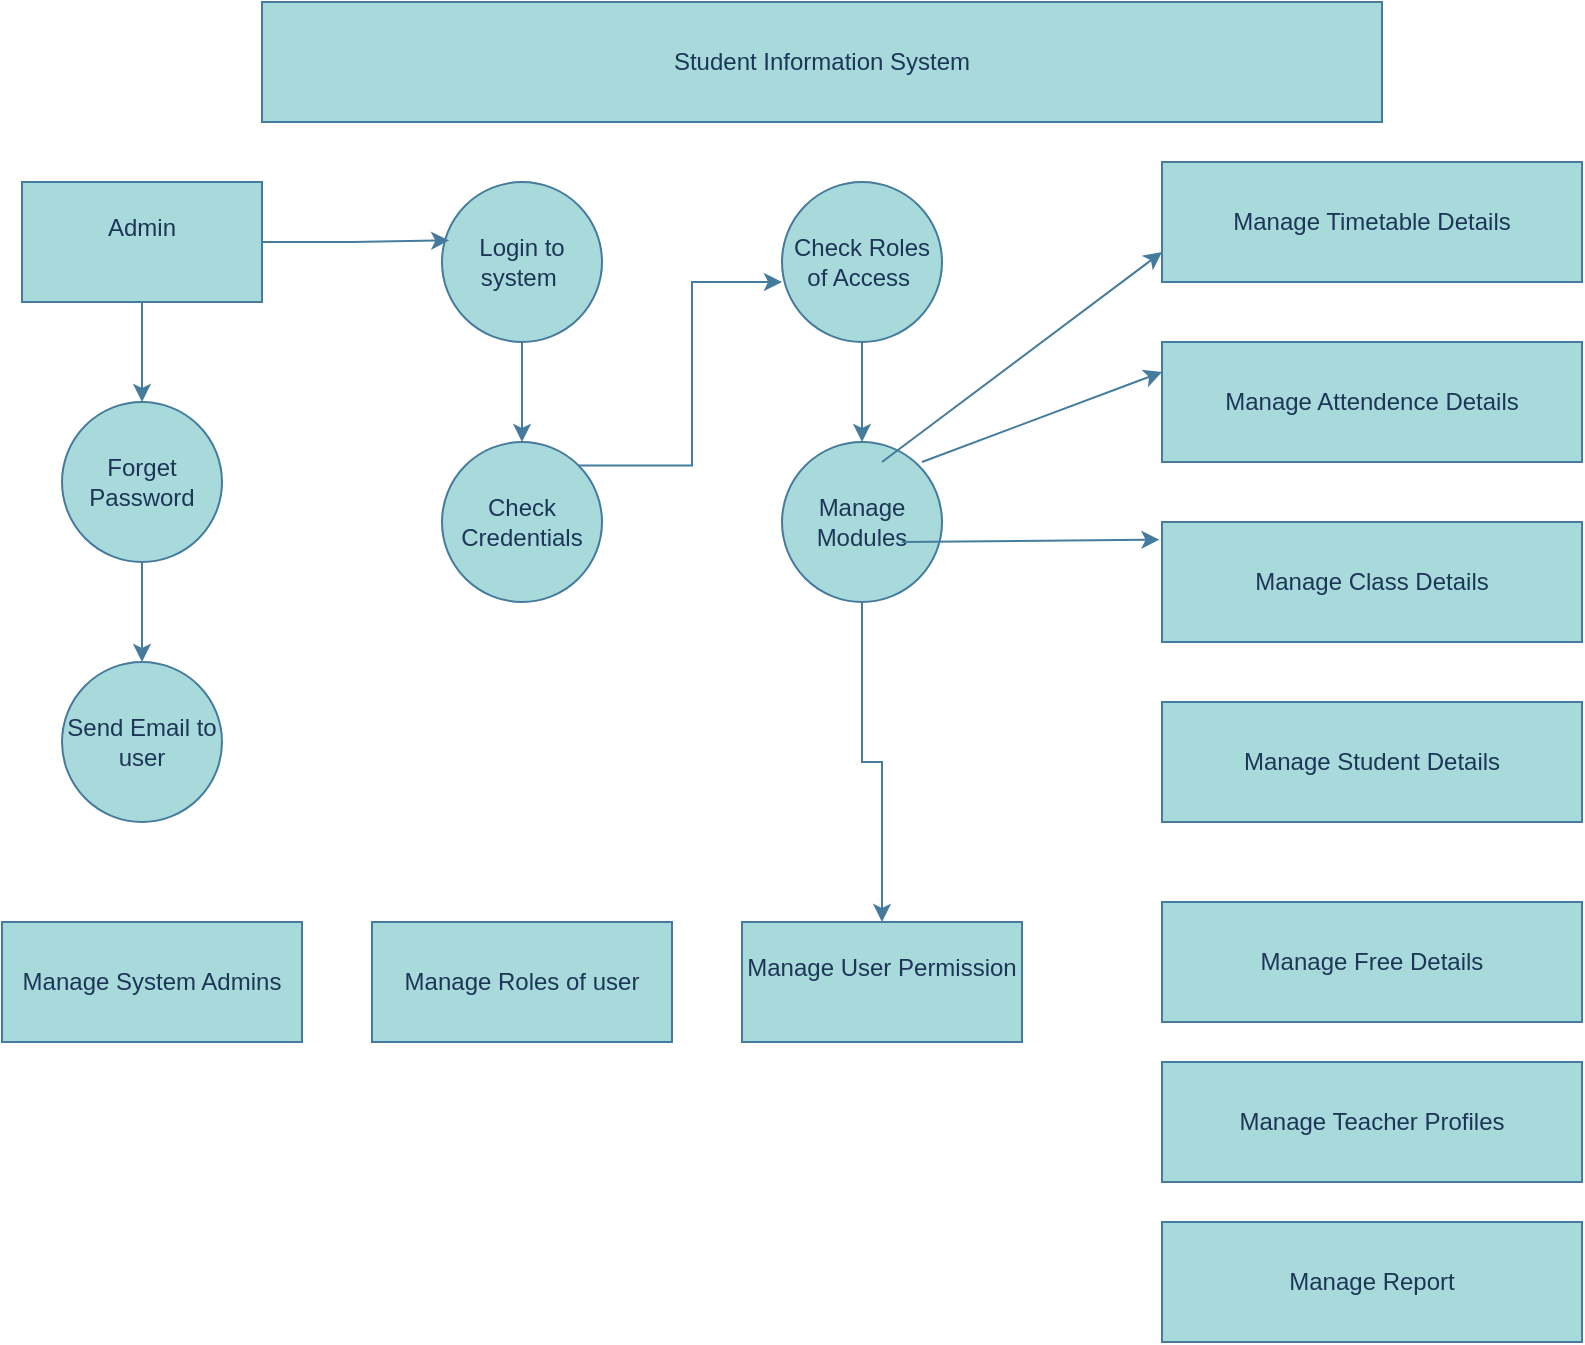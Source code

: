 <mxfile version="28.2.3">
  <diagram name="Page-1" id="HBZVZR9sAZ8AzIMrACNZ">
    <mxGraphModel dx="1034" dy="578" grid="1" gridSize="10" guides="1" tooltips="1" connect="1" arrows="1" fold="1" page="1" pageScale="1" pageWidth="850" pageHeight="1100" math="0" shadow="0">
      <root>
        <mxCell id="0" />
        <mxCell id="1" parent="0" />
        <mxCell id="kNW38KOxD81H5aH1DLQg-1" value="Student Information System" style="rounded=0;whiteSpace=wrap;html=1;labelBackgroundColor=none;fillColor=#A8DADC;strokeColor=#457B9D;fontColor=#1D3557;" vertex="1" parent="1">
          <mxGeometry x="150" y="50" width="560" height="60" as="geometry" />
        </mxCell>
        <mxCell id="kNW38KOxD81H5aH1DLQg-36" value="" style="edgeStyle=orthogonalEdgeStyle;rounded=0;orthogonalLoop=1;jettySize=auto;html=1;labelBackgroundColor=none;fontColor=default;strokeColor=#457B9D;" edge="1" parent="1" source="kNW38KOxD81H5aH1DLQg-3" target="kNW38KOxD81H5aH1DLQg-5">
          <mxGeometry relative="1" as="geometry" />
        </mxCell>
        <mxCell id="kNW38KOxD81H5aH1DLQg-3" value="Admin&lt;div&gt;&lt;br&gt;&lt;/div&gt;" style="rounded=0;whiteSpace=wrap;html=1;labelBackgroundColor=none;fillColor=#A8DADC;strokeColor=#457B9D;fontColor=#1D3557;" vertex="1" parent="1">
          <mxGeometry x="30" y="140" width="120" height="60" as="geometry" />
        </mxCell>
        <mxCell id="kNW38KOxD81H5aH1DLQg-39" style="edgeStyle=orthogonalEdgeStyle;rounded=0;orthogonalLoop=1;jettySize=auto;html=1;exitX=0.5;exitY=1;exitDx=0;exitDy=0;entryX=0.5;entryY=0;entryDx=0;entryDy=0;labelBackgroundColor=none;fontColor=default;strokeColor=#457B9D;" edge="1" parent="1" source="kNW38KOxD81H5aH1DLQg-4" target="kNW38KOxD81H5aH1DLQg-7">
          <mxGeometry relative="1" as="geometry" />
        </mxCell>
        <mxCell id="kNW38KOxD81H5aH1DLQg-4" value="Login to system&amp;nbsp;" style="ellipse;whiteSpace=wrap;html=1;aspect=fixed;labelBackgroundColor=none;fillColor=#A8DADC;strokeColor=#457B9D;fontColor=#1D3557;" vertex="1" parent="1">
          <mxGeometry x="240" y="140" width="80" height="80" as="geometry" />
        </mxCell>
        <mxCell id="kNW38KOxD81H5aH1DLQg-37" style="edgeStyle=orthogonalEdgeStyle;rounded=0;orthogonalLoop=1;jettySize=auto;html=1;exitX=0.5;exitY=1;exitDx=0;exitDy=0;labelBackgroundColor=none;fontColor=default;strokeColor=#457B9D;" edge="1" parent="1" source="kNW38KOxD81H5aH1DLQg-5" target="kNW38KOxD81H5aH1DLQg-6">
          <mxGeometry relative="1" as="geometry" />
        </mxCell>
        <mxCell id="kNW38KOxD81H5aH1DLQg-5" value="Forget Password" style="ellipse;whiteSpace=wrap;html=1;aspect=fixed;labelBackgroundColor=none;fillColor=#A8DADC;strokeColor=#457B9D;fontColor=#1D3557;" vertex="1" parent="1">
          <mxGeometry x="50" y="250" width="80" height="80" as="geometry" />
        </mxCell>
        <mxCell id="kNW38KOxD81H5aH1DLQg-6" value="Send Email to user" style="ellipse;whiteSpace=wrap;html=1;aspect=fixed;labelBackgroundColor=none;fillColor=#A8DADC;strokeColor=#457B9D;fontColor=#1D3557;" vertex="1" parent="1">
          <mxGeometry x="50" y="380" width="80" height="80" as="geometry" />
        </mxCell>
        <mxCell id="kNW38KOxD81H5aH1DLQg-7" value="Check Credentials" style="ellipse;whiteSpace=wrap;html=1;aspect=fixed;labelBackgroundColor=none;fillColor=#A8DADC;strokeColor=#457B9D;fontColor=#1D3557;" vertex="1" parent="1">
          <mxGeometry x="240" y="270" width="80" height="80" as="geometry" />
        </mxCell>
        <mxCell id="kNW38KOxD81H5aH1DLQg-45" style="edgeStyle=orthogonalEdgeStyle;rounded=0;orthogonalLoop=1;jettySize=auto;html=1;exitX=0.5;exitY=1;exitDx=0;exitDy=0;entryX=0.5;entryY=0;entryDx=0;entryDy=0;strokeColor=#457B9D;fontColor=#1D3557;fillColor=#A8DADC;" edge="1" parent="1" source="kNW38KOxD81H5aH1DLQg-8" target="kNW38KOxD81H5aH1DLQg-10">
          <mxGeometry relative="1" as="geometry" />
        </mxCell>
        <mxCell id="kNW38KOxD81H5aH1DLQg-8" value="Check Roles of Access&amp;nbsp;" style="ellipse;whiteSpace=wrap;html=1;aspect=fixed;labelBackgroundColor=none;fillColor=#A8DADC;strokeColor=#457B9D;fontColor=#1D3557;" vertex="1" parent="1">
          <mxGeometry x="410" y="140" width="80" height="80" as="geometry" />
        </mxCell>
        <mxCell id="kNW38KOxD81H5aH1DLQg-51" style="edgeStyle=orthogonalEdgeStyle;rounded=0;orthogonalLoop=1;jettySize=auto;html=1;exitX=0.5;exitY=1;exitDx=0;exitDy=0;strokeColor=#457B9D;fontColor=#1D3557;fillColor=#A8DADC;" edge="1" parent="1" source="kNW38KOxD81H5aH1DLQg-10" target="kNW38KOxD81H5aH1DLQg-50">
          <mxGeometry relative="1" as="geometry" />
        </mxCell>
        <mxCell id="kNW38KOxD81H5aH1DLQg-10" value="Manage Modules" style="ellipse;whiteSpace=wrap;html=1;aspect=fixed;labelBackgroundColor=none;fillColor=#A8DADC;strokeColor=#457B9D;fontColor=#1D3557;" vertex="1" parent="1">
          <mxGeometry x="410" y="270" width="80" height="80" as="geometry" />
        </mxCell>
        <mxCell id="kNW38KOxD81H5aH1DLQg-16" value="Manage System Admins" style="rounded=0;whiteSpace=wrap;html=1;labelBackgroundColor=none;fillColor=#A8DADC;strokeColor=#457B9D;fontColor=#1D3557;" vertex="1" parent="1">
          <mxGeometry x="20" y="510" width="150" height="60" as="geometry" />
        </mxCell>
        <mxCell id="kNW38KOxD81H5aH1DLQg-19" value="Manage Roles of user" style="rounded=0;whiteSpace=wrap;html=1;labelBackgroundColor=none;fillColor=#A8DADC;strokeColor=#457B9D;fontColor=#1D3557;" vertex="1" parent="1">
          <mxGeometry x="205" y="510" width="150" height="60" as="geometry" />
        </mxCell>
        <mxCell id="kNW38KOxD81H5aH1DLQg-24" value="Manage Timetable Details" style="rounded=0;whiteSpace=wrap;html=1;labelBackgroundColor=none;fillColor=#A8DADC;strokeColor=#457B9D;fontColor=#1D3557;" vertex="1" parent="1">
          <mxGeometry x="600" y="130" width="210" height="60" as="geometry" />
        </mxCell>
        <mxCell id="kNW38KOxD81H5aH1DLQg-27" value="Manage Attendence Details" style="rounded=0;whiteSpace=wrap;html=1;labelBackgroundColor=none;fillColor=#A8DADC;strokeColor=#457B9D;fontColor=#1D3557;" vertex="1" parent="1">
          <mxGeometry x="600" y="220" width="210" height="60" as="geometry" />
        </mxCell>
        <mxCell id="kNW38KOxD81H5aH1DLQg-28" value="Manage Class Details" style="rounded=0;whiteSpace=wrap;html=1;labelBackgroundColor=none;fillColor=#A8DADC;strokeColor=#457B9D;fontColor=#1D3557;" vertex="1" parent="1">
          <mxGeometry x="600" y="310" width="210" height="60" as="geometry" />
        </mxCell>
        <mxCell id="kNW38KOxD81H5aH1DLQg-29" value="Manage Student Details" style="rounded=0;whiteSpace=wrap;html=1;labelBackgroundColor=none;fillColor=#A8DADC;strokeColor=#457B9D;fontColor=#1D3557;" vertex="1" parent="1">
          <mxGeometry x="600" y="400" width="210" height="60" as="geometry" />
        </mxCell>
        <mxCell id="kNW38KOxD81H5aH1DLQg-32" value="Manage Free Details" style="rounded=0;whiteSpace=wrap;html=1;labelBackgroundColor=none;fillColor=#A8DADC;strokeColor=#457B9D;fontColor=#1D3557;" vertex="1" parent="1">
          <mxGeometry x="600" y="500" width="210" height="60" as="geometry" />
        </mxCell>
        <mxCell id="kNW38KOxD81H5aH1DLQg-33" value="Manage Teacher Profiles" style="rounded=0;whiteSpace=wrap;html=1;labelBackgroundColor=none;fillColor=#A8DADC;strokeColor=#457B9D;fontColor=#1D3557;" vertex="1" parent="1">
          <mxGeometry x="600" y="580" width="210" height="60" as="geometry" />
        </mxCell>
        <mxCell id="kNW38KOxD81H5aH1DLQg-34" value="Manage Report" style="rounded=0;whiteSpace=wrap;html=1;labelBackgroundColor=none;fillColor=#A8DADC;strokeColor=#457B9D;fontColor=#1D3557;" vertex="1" parent="1">
          <mxGeometry x="600" y="660" width="210" height="60" as="geometry" />
        </mxCell>
        <mxCell id="kNW38KOxD81H5aH1DLQg-35" style="edgeStyle=orthogonalEdgeStyle;rounded=0;orthogonalLoop=1;jettySize=auto;html=1;exitX=1;exitY=0.5;exitDx=0;exitDy=0;entryX=0.045;entryY=0.365;entryDx=0;entryDy=0;entryPerimeter=0;labelBackgroundColor=none;fontColor=default;strokeColor=#457B9D;" edge="1" parent="1" source="kNW38KOxD81H5aH1DLQg-3" target="kNW38KOxD81H5aH1DLQg-4">
          <mxGeometry relative="1" as="geometry" />
        </mxCell>
        <mxCell id="kNW38KOxD81H5aH1DLQg-44" style="edgeStyle=orthogonalEdgeStyle;rounded=0;orthogonalLoop=1;jettySize=auto;html=1;exitX=1;exitY=0;exitDx=0;exitDy=0;entryX=0;entryY=0.625;entryDx=0;entryDy=0;entryPerimeter=0;strokeColor=#457B9D;fontColor=#1D3557;fillColor=#A8DADC;" edge="1" parent="1" source="kNW38KOxD81H5aH1DLQg-7" target="kNW38KOxD81H5aH1DLQg-8">
          <mxGeometry relative="1" as="geometry" />
        </mxCell>
        <mxCell id="kNW38KOxD81H5aH1DLQg-50" value="Manage User Permission&lt;div&gt;&lt;br&gt;&lt;/div&gt;" style="rounded=0;whiteSpace=wrap;html=1;strokeColor=#457B9D;fontColor=#1D3557;fillColor=#A8DADC;" vertex="1" parent="1">
          <mxGeometry x="390" y="510" width="140" height="60" as="geometry" />
        </mxCell>
        <mxCell id="kNW38KOxD81H5aH1DLQg-54" value="" style="edgeStyle=none;orthogonalLoop=1;jettySize=auto;html=1;rounded=0;strokeColor=#457B9D;fontColor=#1D3557;fillColor=#A8DADC;entryX=0;entryY=0.75;entryDx=0;entryDy=0;" edge="1" parent="1" target="kNW38KOxD81H5aH1DLQg-24">
          <mxGeometry width="100" relative="1" as="geometry">
            <mxPoint x="460" y="280" as="sourcePoint" />
            <mxPoint x="560" y="280" as="targetPoint" />
            <Array as="points" />
          </mxGeometry>
        </mxCell>
        <mxCell id="kNW38KOxD81H5aH1DLQg-56" value="" style="edgeStyle=none;orthogonalLoop=1;jettySize=auto;html=1;rounded=0;strokeColor=#457B9D;fontColor=#1D3557;fillColor=#A8DADC;entryX=0;entryY=0.25;entryDx=0;entryDy=0;" edge="1" parent="1" target="kNW38KOxD81H5aH1DLQg-27">
          <mxGeometry width="100" relative="1" as="geometry">
            <mxPoint x="480" y="280" as="sourcePoint" />
            <mxPoint x="580" y="280" as="targetPoint" />
            <Array as="points" />
          </mxGeometry>
        </mxCell>
        <mxCell id="kNW38KOxD81H5aH1DLQg-57" value="" style="edgeStyle=none;orthogonalLoop=1;jettySize=auto;html=1;rounded=0;strokeColor=#457B9D;fontColor=#1D3557;fillColor=#A8DADC;entryX=-0.006;entryY=0.147;entryDx=0;entryDy=0;entryPerimeter=0;" edge="1" parent="1" target="kNW38KOxD81H5aH1DLQg-28">
          <mxGeometry width="100" relative="1" as="geometry">
            <mxPoint x="470" y="320" as="sourcePoint" />
            <mxPoint x="570" y="320" as="targetPoint" />
            <Array as="points" />
          </mxGeometry>
        </mxCell>
      </root>
    </mxGraphModel>
  </diagram>
</mxfile>
